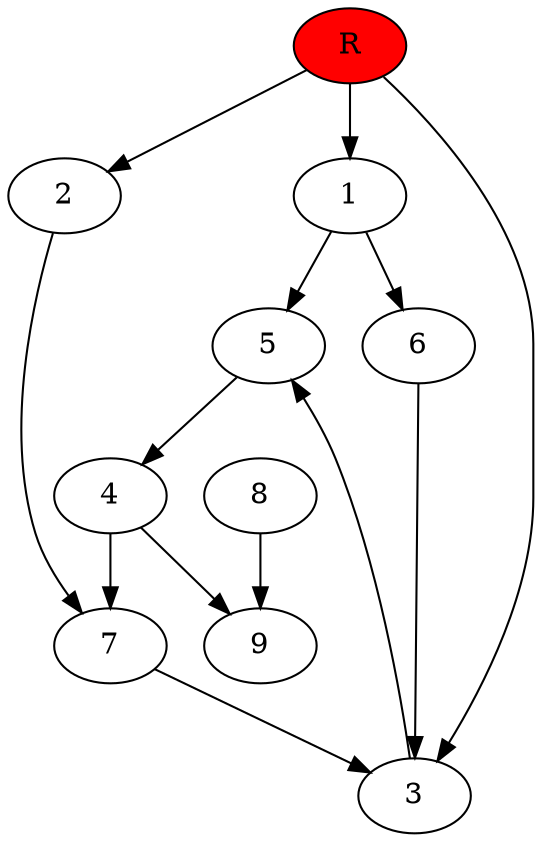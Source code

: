 digraph prb5862 {
	1
	2
	3
	4
	5
	6
	7
	8
	R [fillcolor="#ff0000" style=filled]
	1 -> 5
	1 -> 6
	2 -> 7
	3 -> 5
	4 -> 7
	4 -> 9
	5 -> 4
	6 -> 3
	7 -> 3
	8 -> 9
	R -> 1
	R -> 2
	R -> 3
}
